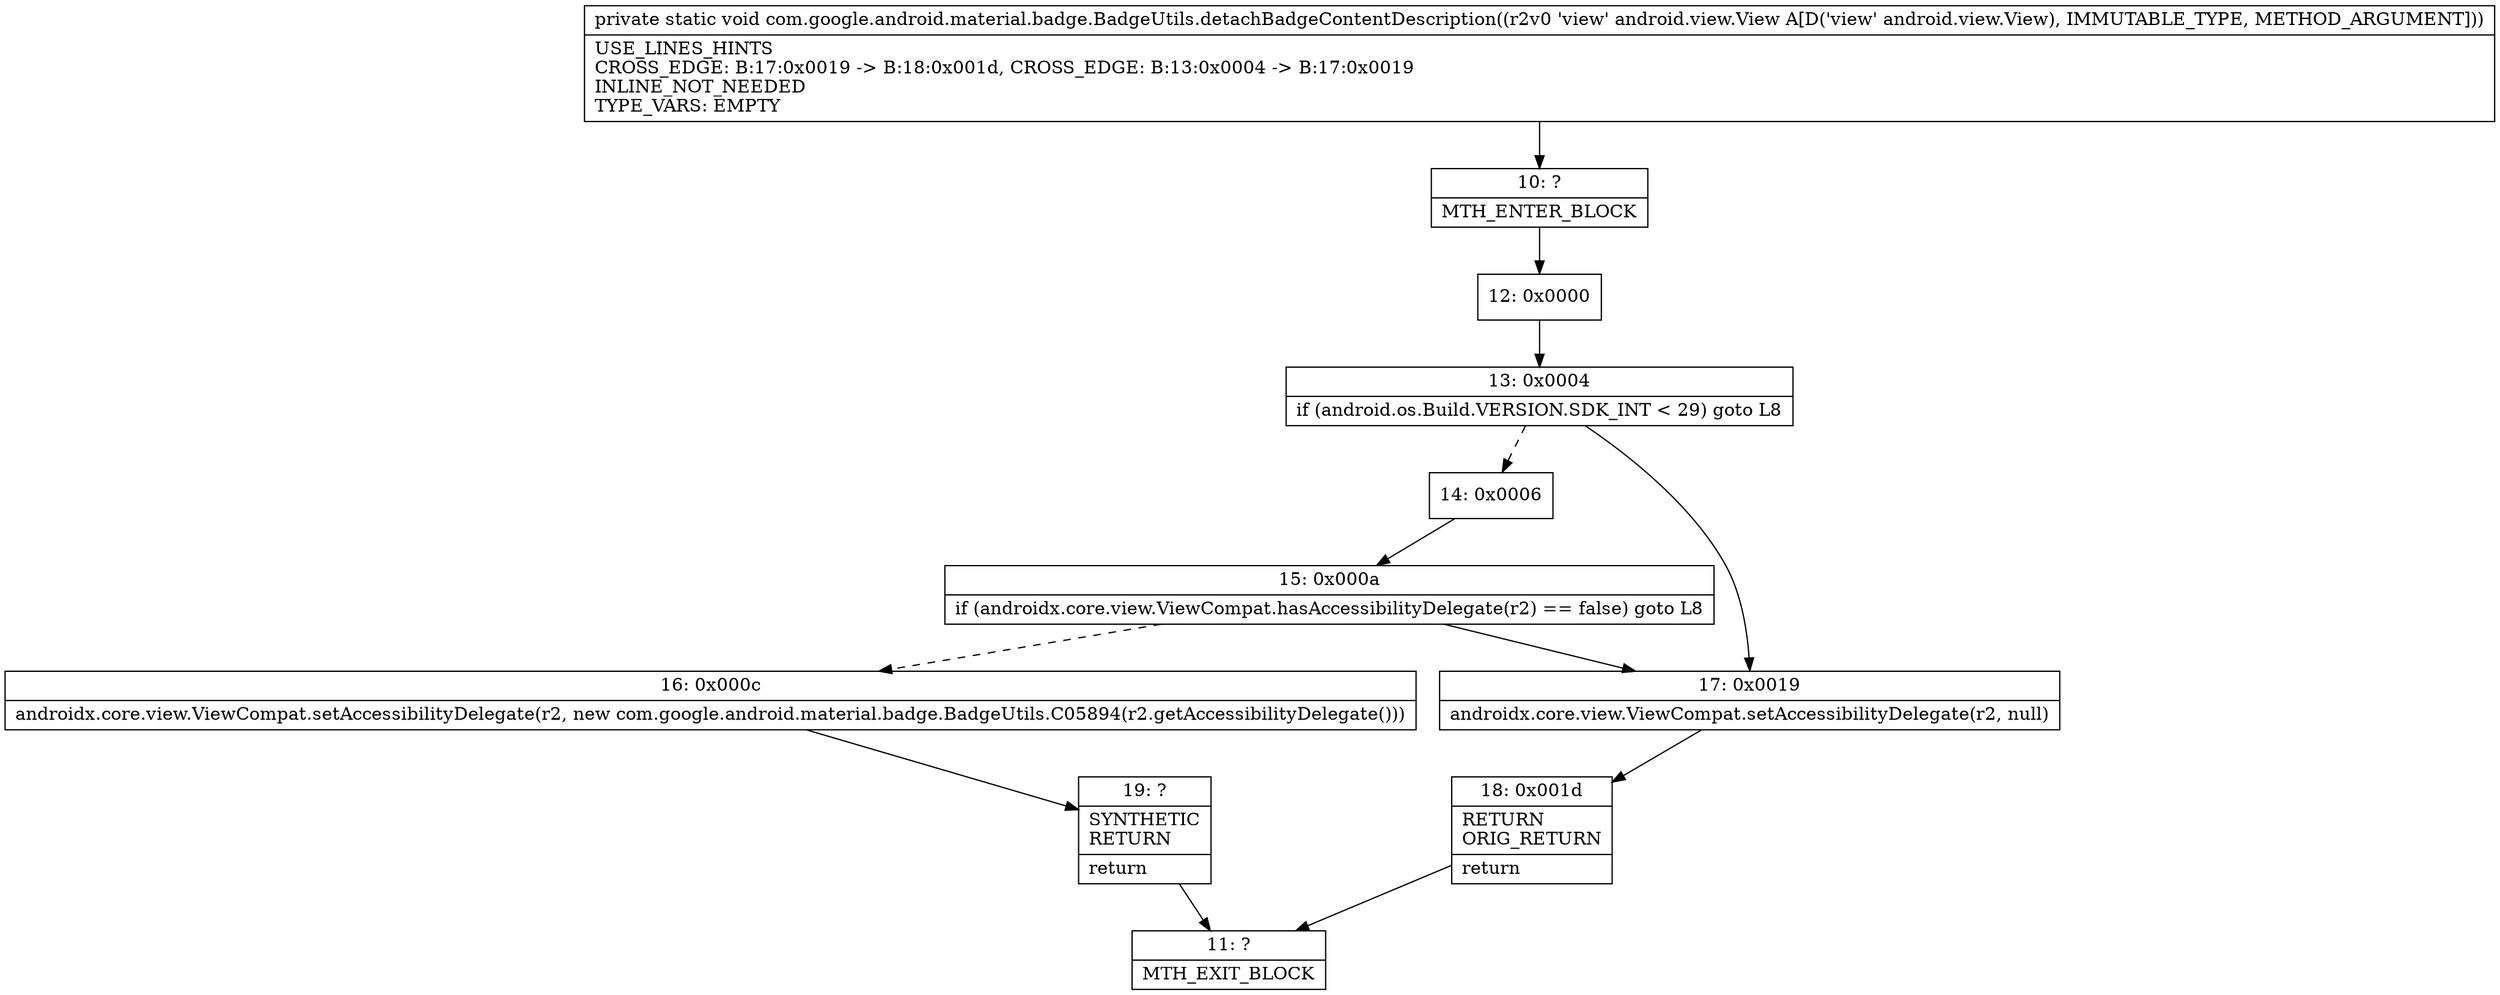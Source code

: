 digraph "CFG forcom.google.android.material.badge.BadgeUtils.detachBadgeContentDescription(Landroid\/view\/View;)V" {
Node_10 [shape=record,label="{10\:\ ?|MTH_ENTER_BLOCK\l}"];
Node_12 [shape=record,label="{12\:\ 0x0000}"];
Node_13 [shape=record,label="{13\:\ 0x0004|if (android.os.Build.VERSION.SDK_INT \< 29) goto L8\l}"];
Node_14 [shape=record,label="{14\:\ 0x0006}"];
Node_15 [shape=record,label="{15\:\ 0x000a|if (androidx.core.view.ViewCompat.hasAccessibilityDelegate(r2) == false) goto L8\l}"];
Node_16 [shape=record,label="{16\:\ 0x000c|androidx.core.view.ViewCompat.setAccessibilityDelegate(r2, new com.google.android.material.badge.BadgeUtils.C05894(r2.getAccessibilityDelegate()))\l}"];
Node_19 [shape=record,label="{19\:\ ?|SYNTHETIC\lRETURN\l|return\l}"];
Node_11 [shape=record,label="{11\:\ ?|MTH_EXIT_BLOCK\l}"];
Node_17 [shape=record,label="{17\:\ 0x0019|androidx.core.view.ViewCompat.setAccessibilityDelegate(r2, null)\l}"];
Node_18 [shape=record,label="{18\:\ 0x001d|RETURN\lORIG_RETURN\l|return\l}"];
MethodNode[shape=record,label="{private static void com.google.android.material.badge.BadgeUtils.detachBadgeContentDescription((r2v0 'view' android.view.View A[D('view' android.view.View), IMMUTABLE_TYPE, METHOD_ARGUMENT]))  | USE_LINES_HINTS\lCROSS_EDGE: B:17:0x0019 \-\> B:18:0x001d, CROSS_EDGE: B:13:0x0004 \-\> B:17:0x0019\lINLINE_NOT_NEEDED\lTYPE_VARS: EMPTY\l}"];
MethodNode -> Node_10;Node_10 -> Node_12;
Node_12 -> Node_13;
Node_13 -> Node_14[style=dashed];
Node_13 -> Node_17;
Node_14 -> Node_15;
Node_15 -> Node_16[style=dashed];
Node_15 -> Node_17;
Node_16 -> Node_19;
Node_19 -> Node_11;
Node_17 -> Node_18;
Node_18 -> Node_11;
}

